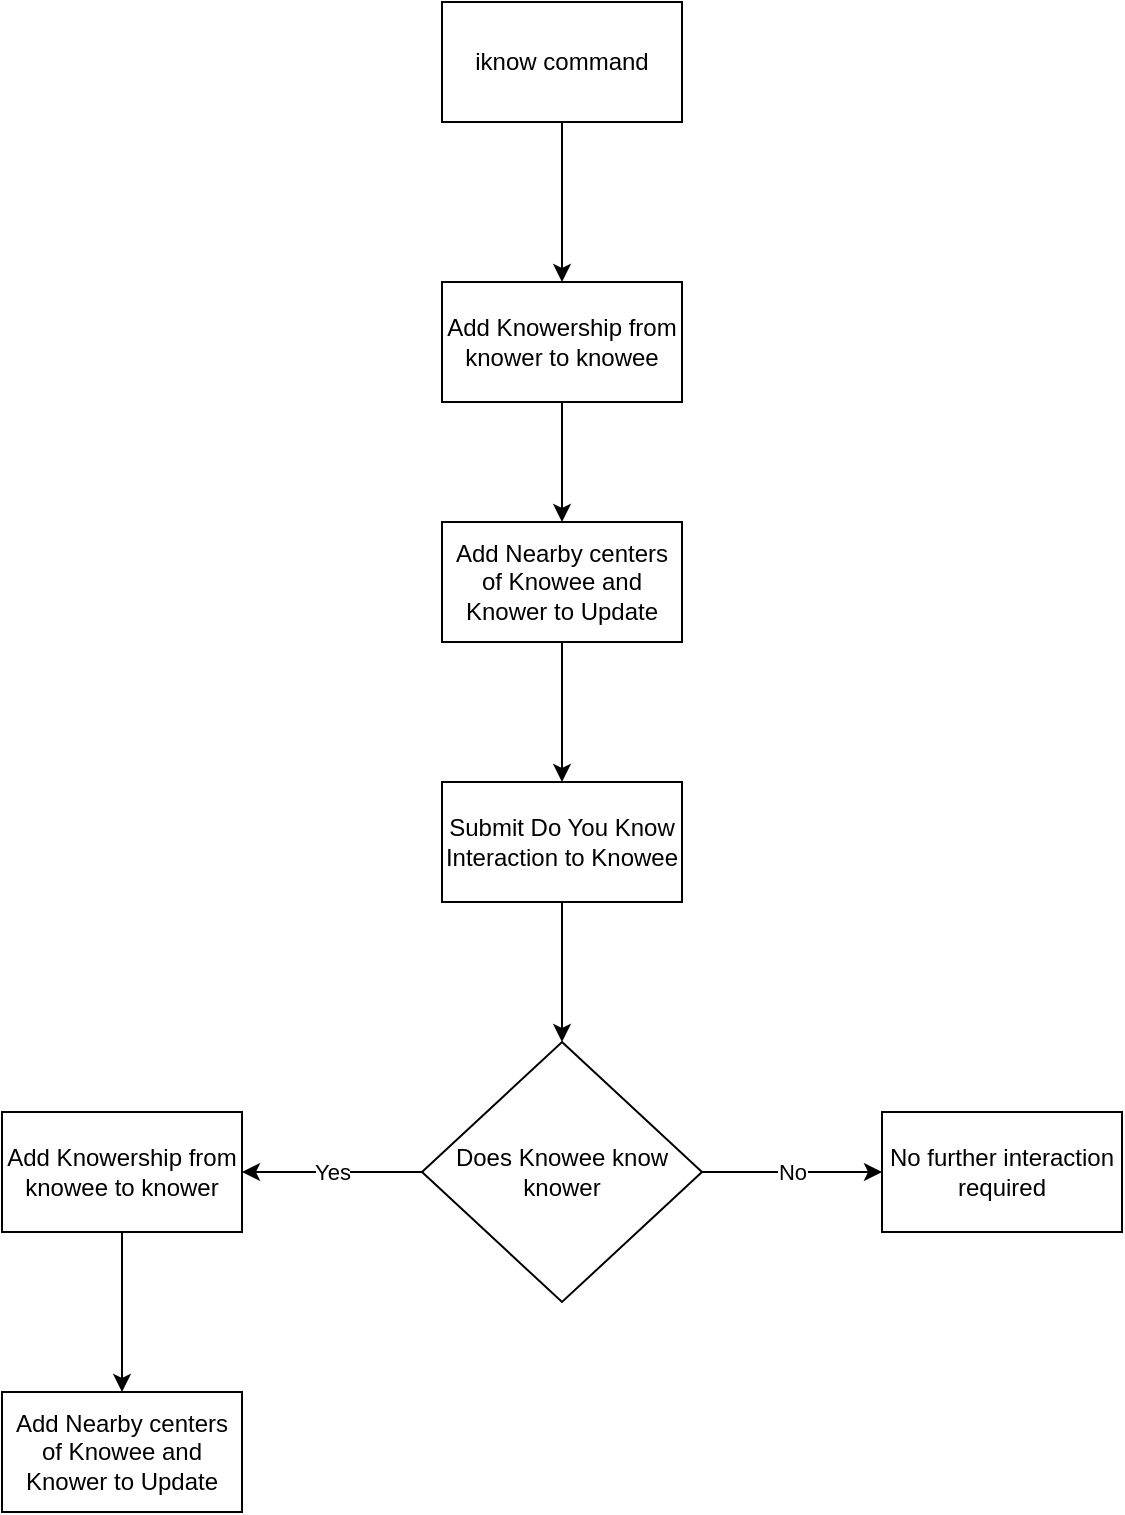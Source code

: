 <mxfile version="22.1.22" type="embed">
  <diagram id="7cd1K3cfN2qJGJOexvk5" name="Page-1">
    <mxGraphModel dx="3134" dy="979" grid="1" gridSize="10" guides="1" tooltips="1" connect="1" arrows="1" fold="1" page="1" pageScale="1" pageWidth="850" pageHeight="1100" math="0" shadow="0">
      <root>
        <mxCell id="0" />
        <mxCell id="1" parent="0" />
        <mxCell id="4" value="" style="edgeStyle=orthogonalEdgeStyle;rounded=0;orthogonalLoop=1;jettySize=auto;html=1;" edge="1" parent="1" source="2" target="3">
          <mxGeometry relative="1" as="geometry" />
        </mxCell>
        <mxCell id="2" value="iknow command" style="rounded=0;whiteSpace=wrap;html=1;" vertex="1" parent="1">
          <mxGeometry x="40" y="40" width="120" height="60" as="geometry" />
        </mxCell>
        <mxCell id="6" value="" style="edgeStyle=orthogonalEdgeStyle;rounded=0;orthogonalLoop=1;jettySize=auto;html=1;" edge="1" parent="1" source="15" target="5">
          <mxGeometry relative="1" as="geometry" />
        </mxCell>
        <mxCell id="3" value="Add Knowership from knower to knowee" style="whiteSpace=wrap;html=1;rounded=0;" vertex="1" parent="1">
          <mxGeometry x="40" y="180" width="120" height="60" as="geometry" />
        </mxCell>
        <mxCell id="8" value="" style="edgeStyle=orthogonalEdgeStyle;rounded=0;orthogonalLoop=1;jettySize=auto;html=1;" edge="1" parent="1" source="5" target="7">
          <mxGeometry relative="1" as="geometry" />
        </mxCell>
        <mxCell id="5" value="Submit Do You Know Interaction to Knowee" style="whiteSpace=wrap;html=1;rounded=0;" vertex="1" parent="1">
          <mxGeometry x="40" y="430" width="120" height="60" as="geometry" />
        </mxCell>
        <mxCell id="10" value="No" style="edgeStyle=orthogonalEdgeStyle;rounded=0;orthogonalLoop=1;jettySize=auto;html=1;" edge="1" parent="1" source="7" target="9">
          <mxGeometry relative="1" as="geometry" />
        </mxCell>
        <mxCell id="12" value="Yes" style="edgeStyle=orthogonalEdgeStyle;rounded=0;orthogonalLoop=1;jettySize=auto;html=1;" edge="1" parent="1" source="7" target="11">
          <mxGeometry relative="1" as="geometry" />
        </mxCell>
        <mxCell id="7" value="Does Knowee know knower" style="rhombus;whiteSpace=wrap;html=1;rounded=0;" vertex="1" parent="1">
          <mxGeometry x="30" y="560" width="140" height="130" as="geometry" />
        </mxCell>
        <mxCell id="9" value="No further interaction required" style="whiteSpace=wrap;html=1;rounded=0;" vertex="1" parent="1">
          <mxGeometry x="260" y="595" width="120" height="60" as="geometry" />
        </mxCell>
        <mxCell id="14" value="" style="edgeStyle=orthogonalEdgeStyle;rounded=0;orthogonalLoop=1;jettySize=auto;html=1;" edge="1" parent="1" source="11" target="13">
          <mxGeometry relative="1" as="geometry" />
        </mxCell>
        <mxCell id="11" value="Add Knowership from knowee to knower" style="whiteSpace=wrap;html=1;rounded=0;" vertex="1" parent="1">
          <mxGeometry x="-180" y="595" width="120" height="60" as="geometry" />
        </mxCell>
        <mxCell id="13" value="Add Nearby centers of Knowee and Knower to Update" style="whiteSpace=wrap;html=1;rounded=0;" vertex="1" parent="1">
          <mxGeometry x="-180" y="735" width="120" height="60" as="geometry" />
        </mxCell>
        <mxCell id="16" value="" style="edgeStyle=orthogonalEdgeStyle;rounded=0;orthogonalLoop=1;jettySize=auto;html=1;" edge="1" parent="1" source="3" target="15">
          <mxGeometry relative="1" as="geometry">
            <mxPoint x="100" y="240" as="sourcePoint" />
            <mxPoint x="100" y="430" as="targetPoint" />
          </mxGeometry>
        </mxCell>
        <mxCell id="15" value="Add Nearby centers of Knowee and Knower to Update" style="whiteSpace=wrap;html=1;rounded=0;" vertex="1" parent="1">
          <mxGeometry x="40" y="300" width="120" height="60" as="geometry" />
        </mxCell>
      </root>
    </mxGraphModel>
  </diagram>
</mxfile>
